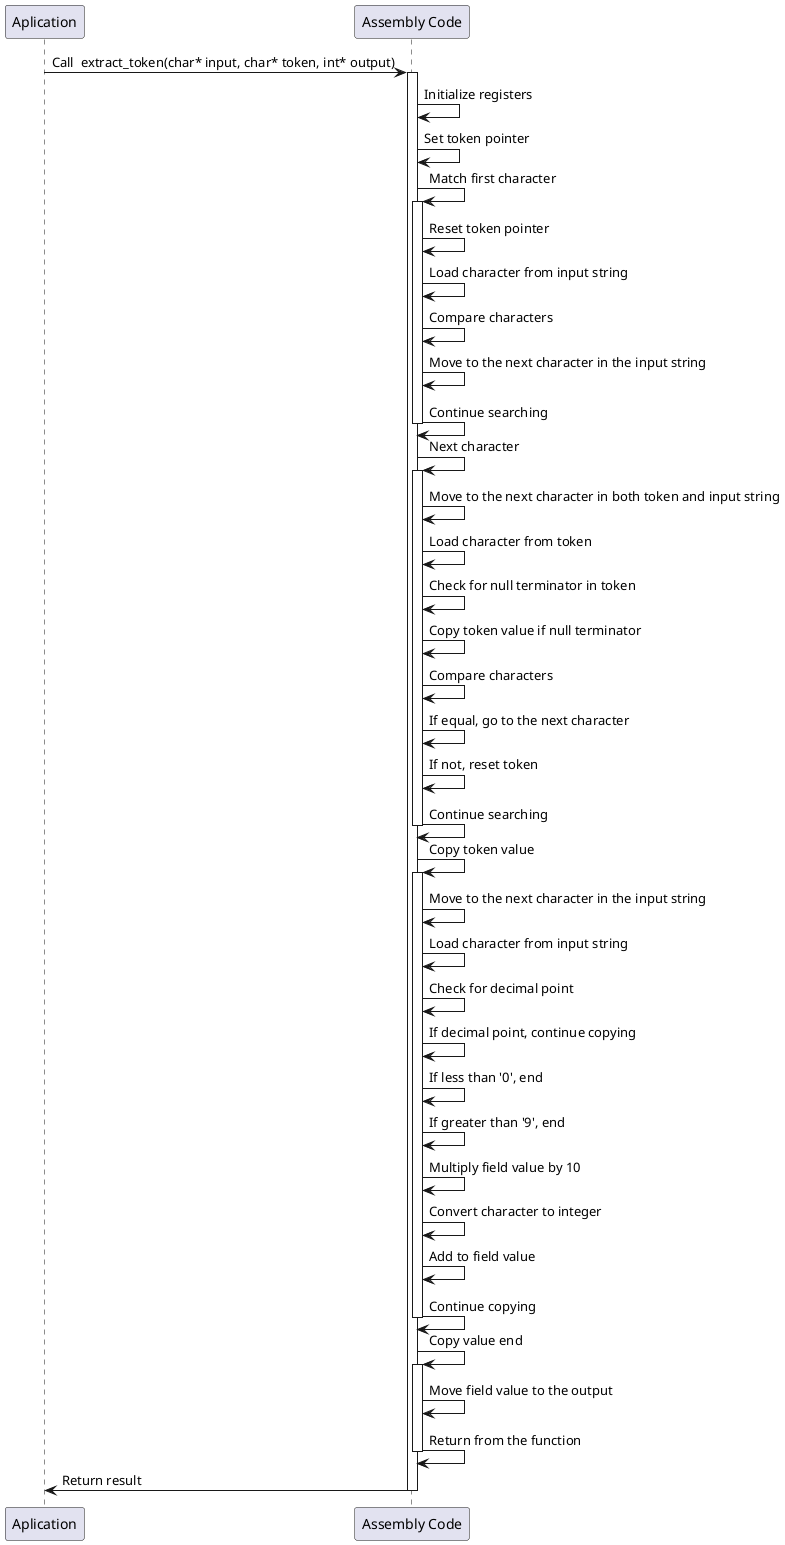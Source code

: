 @startuml
participant "Aplication" as CCode
participant "Assembly Code" as AssemblyCode



CCode -> AssemblyCode: Call  extract_token(char* input, char* token, int* output)
activate AssemblyCode

AssemblyCode -> AssemblyCode: Initialize registers
AssemblyCode -> AssemblyCode: Set token pointer
AssemblyCode -> AssemblyCode: Match first character
    activate AssemblyCode
    AssemblyCode -> AssemblyCode: Reset token pointer
    AssemblyCode -> AssemblyCode: Load character from input string
    AssemblyCode -> AssemblyCode: Compare characters
    AssemblyCode -> AssemblyCode: Move to the next character in the input string
    AssemblyCode -> AssemblyCode: Continue searching
    deactivate AssemblyCode

AssemblyCode -> AssemblyCode: Next character
    activate AssemblyCode
    AssemblyCode -> AssemblyCode: Move to the next character in both token and input string
    AssemblyCode -> AssemblyCode: Load character from token
    AssemblyCode -> AssemblyCode: Check for null terminator in token
    AssemblyCode -> AssemblyCode: Copy token value if null terminator
    AssemblyCode -> AssemblyCode: Compare characters
    AssemblyCode -> AssemblyCode: If equal, go to the next character
    AssemblyCode -> AssemblyCode: If not, reset token
    AssemblyCode -> AssemblyCode: Continue searching
    deactivate AssemblyCode

AssemblyCode -> AssemblyCode: Copy token value
    activate AssemblyCode
    AssemblyCode -> AssemblyCode: Move to the next character in the input string
    AssemblyCode -> AssemblyCode: Load character from input string
    AssemblyCode -> AssemblyCode: Check for decimal point
    AssemblyCode -> AssemblyCode: If decimal point, continue copying
    AssemblyCode -> AssemblyCode: If less than '0', end
    AssemblyCode -> AssemblyCode: If greater than '9', end
    AssemblyCode -> AssemblyCode: Multiply field value by 10
    AssemblyCode -> AssemblyCode: Convert character to integer
    AssemblyCode -> AssemblyCode: Add to field value
    AssemblyCode -> AssemblyCode: Continue copying
    deactivate AssemblyCode

AssemblyCode -> AssemblyCode: Copy value end
    activate AssemblyCode
    AssemblyCode -> AssemblyCode: Move field value to the output
    AssemblyCode -> AssemblyCode: Return from the function
    deactivate AssemblyCode

AssemblyCode -> CCode: Return result
deactivate AssemblyCode


@enduml